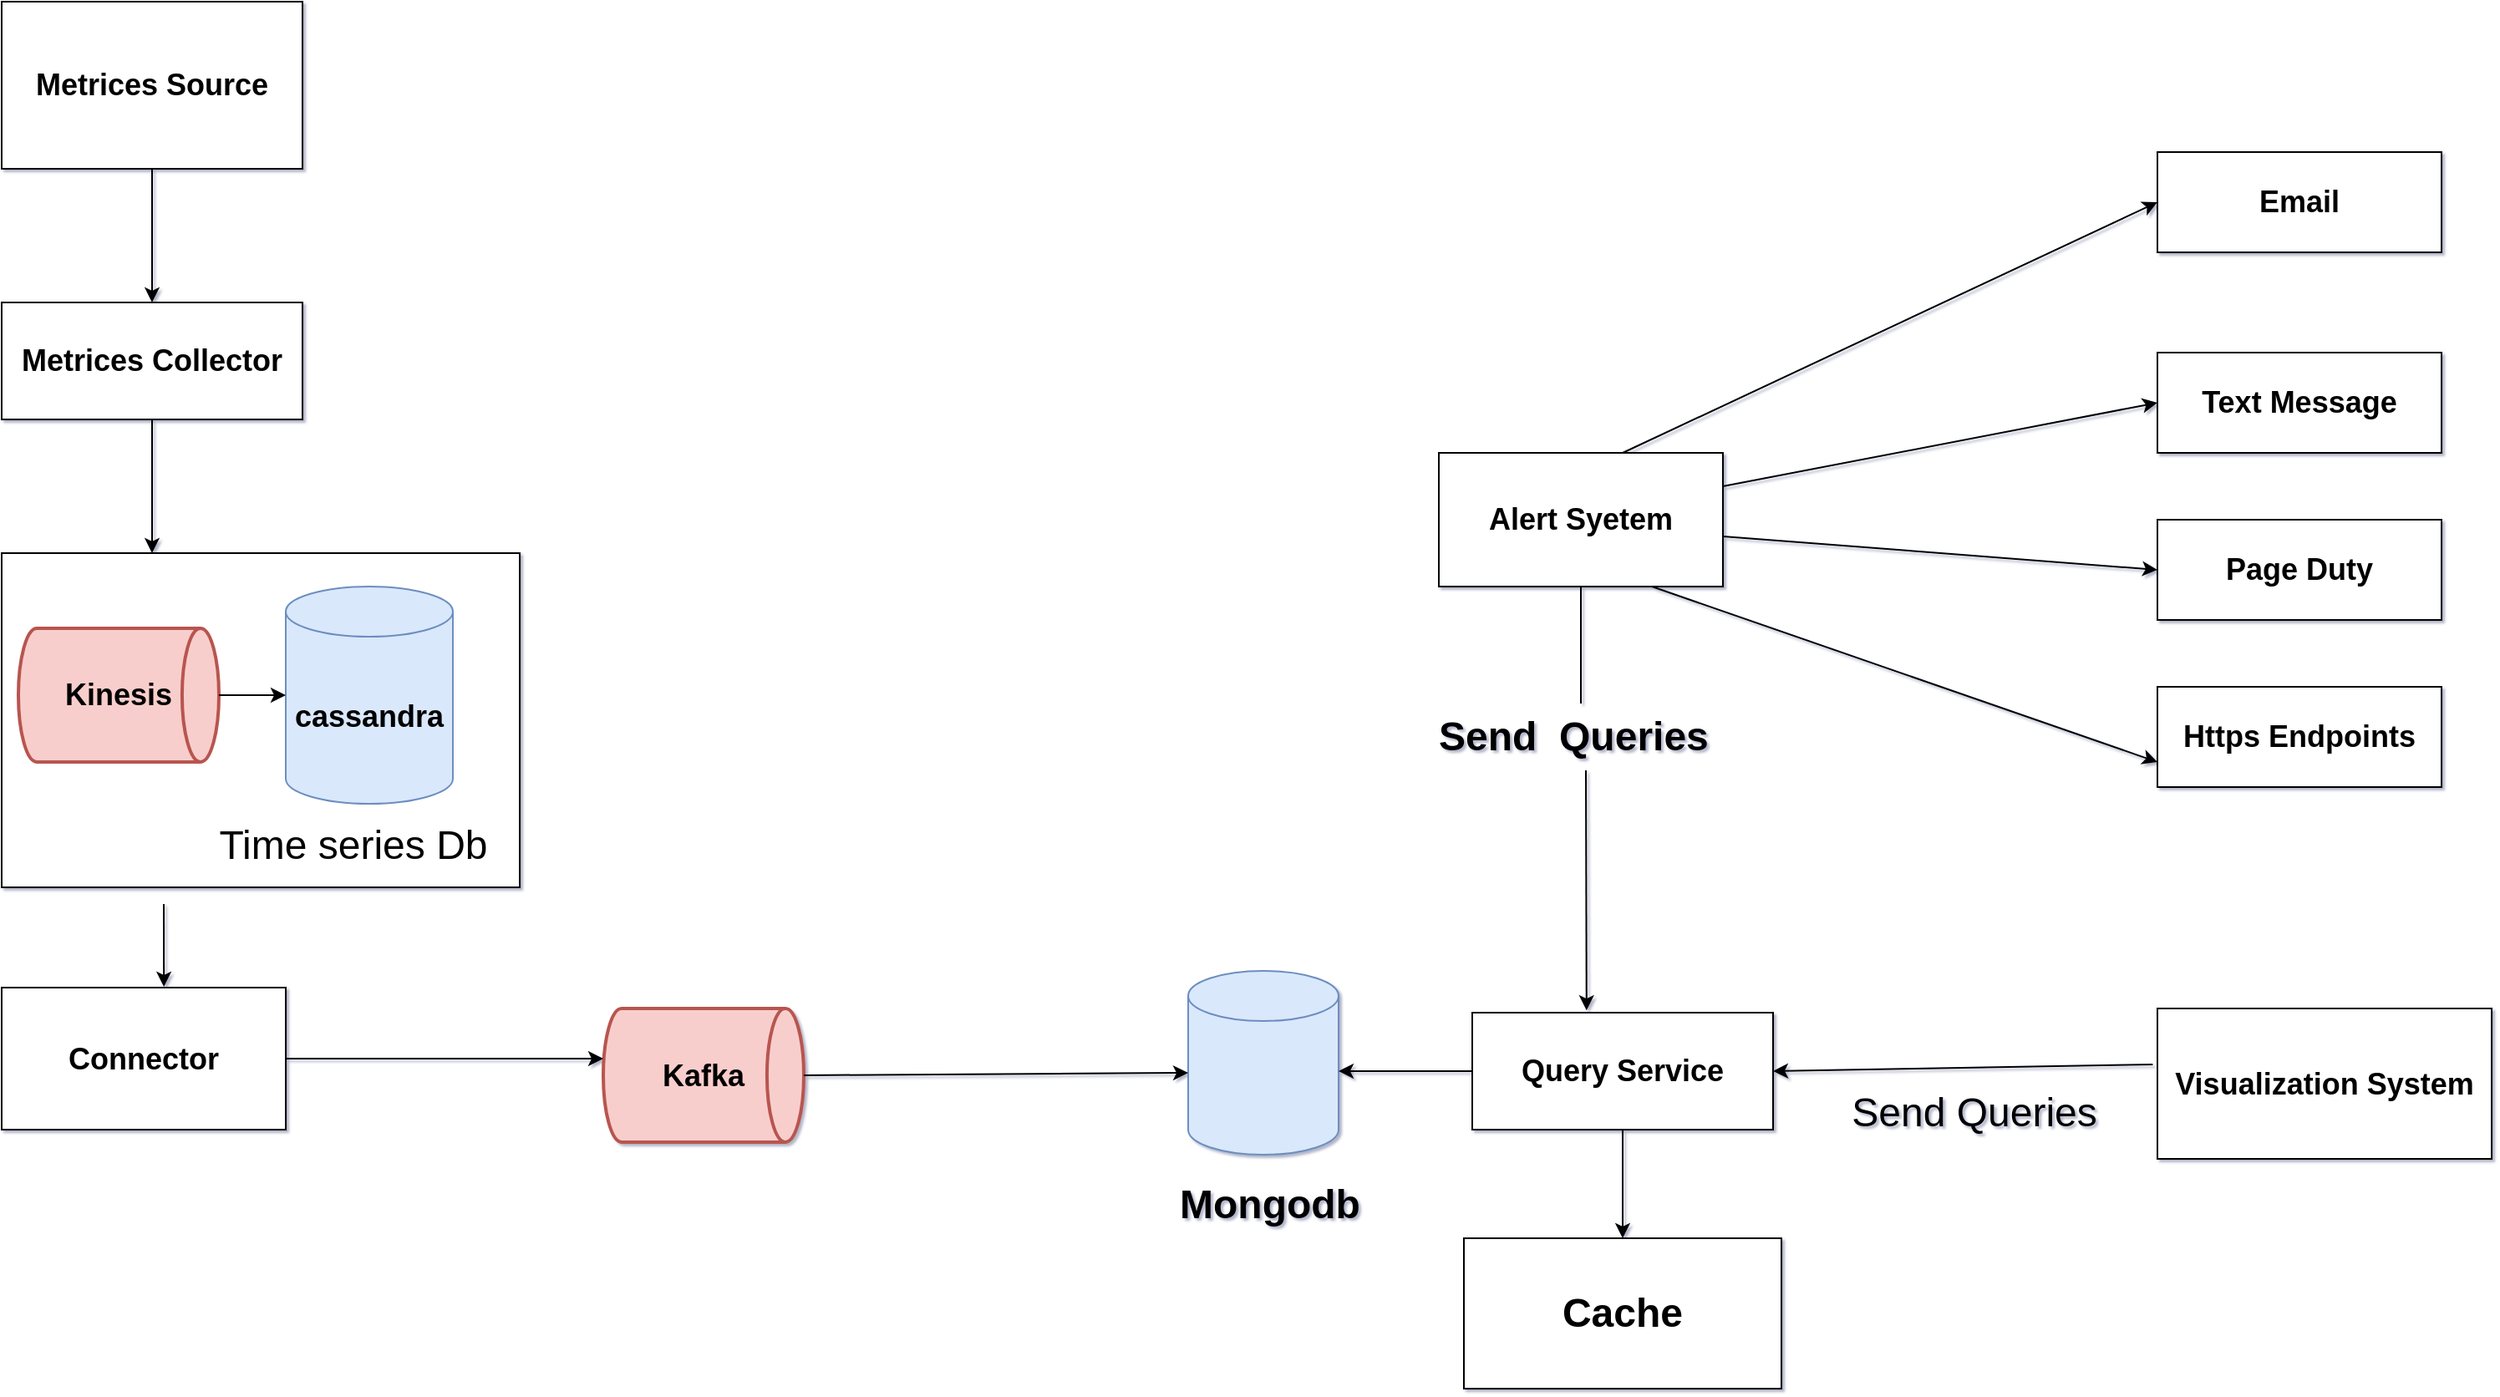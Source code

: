 <mxfile version="16.3.0" type="github">
  <diagram id="ZJvvMEEN9li1mQhJDmkr" name="Page-1">
    <mxGraphModel dx="1597" dy="3242" grid="1" gridSize="10" guides="1" tooltips="1" connect="1" arrows="1" fold="1" page="1" pageScale="1" pageWidth="1654" pageHeight="2336" background="#ffffff" math="0" shadow="1">
      <root>
        <mxCell id="0" />
        <mxCell id="1" parent="0" />
        <mxCell id="QLm1vupBQiNg1NUSUBey-1" value="&lt;b&gt;&lt;font style=&quot;font-size: 18px&quot;&gt;Metrices Source&lt;/font&gt;&lt;/b&gt;" style="rounded=0;whiteSpace=wrap;html=1;" parent="1" vertex="1">
          <mxGeometry x="20" y="-90" width="180" height="100" as="geometry" />
        </mxCell>
        <mxCell id="QLm1vupBQiNg1NUSUBey-3" value="" style="rounded=0;whiteSpace=wrap;html=1;" parent="1" vertex="1">
          <mxGeometry x="20" y="240" width="310" height="200" as="geometry" />
        </mxCell>
        <mxCell id="QLm1vupBQiNg1NUSUBey-5" value="&lt;span style=&quot;font-size: 18px&quot;&gt;&lt;b&gt;Kafka&lt;/b&gt;&lt;/span&gt;" style="strokeWidth=2;html=1;shape=mxgraph.flowchart.direct_data;whiteSpace=wrap;fillColor=#f8cecc;strokeColor=#b85450;" parent="1" vertex="1">
          <mxGeometry x="380" y="512.5" width="120" height="80" as="geometry" />
        </mxCell>
        <mxCell id="QLm1vupBQiNg1NUSUBey-8" value="" style="shape=cylinder3;whiteSpace=wrap;html=1;boundedLbl=1;backgroundOutline=1;size=15;fillColor=#dae8fc;strokeColor=#6c8ebf;" parent="1" vertex="1">
          <mxGeometry x="730" y="490" width="90" height="110" as="geometry" />
        </mxCell>
        <mxCell id="QLm1vupBQiNg1NUSUBey-9" value="&lt;h1&gt;Mongodb&lt;/h1&gt;" style="text;html=1;strokeColor=none;fillColor=none;spacing=5;spacingTop=-20;whiteSpace=wrap;overflow=hidden;rounded=0;" parent="1" vertex="1">
          <mxGeometry x="720" y="610" width="140" height="40" as="geometry" />
        </mxCell>
        <mxCell id="QLm1vupBQiNg1NUSUBey-10" value="&lt;b&gt;&lt;font style=&quot;font-size: 18px&quot;&gt;Metrices Collector&lt;/font&gt;&lt;/b&gt;" style="rounded=0;whiteSpace=wrap;html=1;" parent="1" vertex="1">
          <mxGeometry x="20" y="90" width="180" height="70" as="geometry" />
        </mxCell>
        <mxCell id="QLm1vupBQiNg1NUSUBey-13" value="&lt;b&gt;&lt;font style=&quot;font-size: 18px&quot;&gt;Connector&lt;/font&gt;&lt;/b&gt;" style="rounded=0;whiteSpace=wrap;html=1;" parent="1" vertex="1">
          <mxGeometry x="20" y="500" width="170" height="85" as="geometry" />
        </mxCell>
        <mxCell id="QLm1vupBQiNg1NUSUBey-16" value="&lt;span style=&quot;font-size: 18px&quot;&gt;&lt;b&gt;Query Service&lt;/b&gt;&lt;/span&gt;" style="rounded=0;whiteSpace=wrap;html=1;" parent="1" vertex="1">
          <mxGeometry x="900" y="515" width="180" height="70" as="geometry" />
        </mxCell>
        <mxCell id="QLm1vupBQiNg1NUSUBey-17" value="&lt;b&gt;&lt;font style=&quot;font-size: 24px&quot;&gt;Cache&lt;/font&gt;&lt;/b&gt;" style="rounded=0;whiteSpace=wrap;html=1;" parent="1" vertex="1">
          <mxGeometry x="895" y="650" width="190" height="90" as="geometry" />
        </mxCell>
        <mxCell id="QLm1vupBQiNg1NUSUBey-18" value="&lt;span style=&quot;font-size: 18px&quot;&gt;&lt;b&gt;Alert Syetem&lt;/b&gt;&lt;/span&gt;" style="rounded=0;whiteSpace=wrap;html=1;" parent="1" vertex="1">
          <mxGeometry x="880" y="180" width="170" height="80" as="geometry" />
        </mxCell>
        <mxCell id="QLm1vupBQiNg1NUSUBey-19" value="&lt;span style=&quot;font-size: 18px&quot;&gt;&lt;b&gt;Https Endpoints&lt;/b&gt;&lt;/span&gt;" style="rounded=0;whiteSpace=wrap;html=1;" parent="1" vertex="1">
          <mxGeometry x="1310" y="320" width="170" height="60" as="geometry" />
        </mxCell>
        <mxCell id="QLm1vupBQiNg1NUSUBey-20" value="&lt;span style=&quot;font-size: 18px&quot;&gt;&lt;b&gt;Email&lt;/b&gt;&lt;/span&gt;" style="rounded=0;whiteSpace=wrap;html=1;" parent="1" vertex="1">
          <mxGeometry x="1310" width="170" height="60" as="geometry" />
        </mxCell>
        <mxCell id="QLm1vupBQiNg1NUSUBey-27" style="edgeStyle=orthogonalEdgeStyle;rounded=0;orthogonalLoop=1;jettySize=auto;html=1;exitX=0.5;exitY=0;exitDx=0;exitDy=0;fontSize=18;" parent="1" source="QLm1vupBQiNg1NUSUBey-21" edge="1">
          <mxGeometry relative="1" as="geometry">
            <mxPoint x="1414.538" y="130" as="targetPoint" />
          </mxGeometry>
        </mxCell>
        <mxCell id="QLm1vupBQiNg1NUSUBey-21" value="&lt;span style=&quot;font-size: 18px&quot;&gt;&lt;b&gt;Text Message&lt;/b&gt;&lt;/span&gt;" style="rounded=0;whiteSpace=wrap;html=1;" parent="1" vertex="1">
          <mxGeometry x="1310" y="120" width="170" height="60" as="geometry" />
        </mxCell>
        <mxCell id="QLm1vupBQiNg1NUSUBey-22" value="&lt;span style=&quot;font-size: 18px&quot;&gt;&lt;b&gt;Page Duty&lt;/b&gt;&lt;/span&gt;" style="rounded=0;whiteSpace=wrap;html=1;" parent="1" vertex="1">
          <mxGeometry x="1310" y="220" width="170" height="60" as="geometry" />
        </mxCell>
        <mxCell id="QLm1vupBQiNg1NUSUBey-26" value="&lt;span style=&quot;font-size: 18px&quot;&gt;&lt;b&gt;Visualization System&lt;/b&gt;&lt;/span&gt;" style="rounded=0;whiteSpace=wrap;html=1;" parent="1" vertex="1">
          <mxGeometry x="1310" y="512.5" width="200" height="90" as="geometry" />
        </mxCell>
        <mxCell id="QLm1vupBQiNg1NUSUBey-29" value="" style="endArrow=classic;html=1;rounded=0;fontSize=18;entryX=0;entryY=0.5;entryDx=0;entryDy=0;exitX=0.647;exitY=0;exitDx=0;exitDy=0;exitPerimeter=0;" parent="1" source="QLm1vupBQiNg1NUSUBey-18" target="QLm1vupBQiNg1NUSUBey-20" edge="1">
          <mxGeometry width="50" height="50" relative="1" as="geometry">
            <mxPoint x="980" y="140" as="sourcePoint" />
            <mxPoint x="780" y="320" as="targetPoint" />
          </mxGeometry>
        </mxCell>
        <mxCell id="QLm1vupBQiNg1NUSUBey-30" value="" style="endArrow=classic;html=1;rounded=0;fontSize=18;entryX=0;entryY=0.5;entryDx=0;entryDy=0;exitX=1;exitY=0.25;exitDx=0;exitDy=0;" parent="1" source="QLm1vupBQiNg1NUSUBey-18" target="QLm1vupBQiNg1NUSUBey-21" edge="1">
          <mxGeometry width="50" height="50" relative="1" as="geometry">
            <mxPoint x="1050" y="160" as="sourcePoint" />
            <mxPoint x="1210" y="30" as="targetPoint" />
          </mxGeometry>
        </mxCell>
        <mxCell id="QLm1vupBQiNg1NUSUBey-32" value="" style="endArrow=classic;html=1;rounded=0;fontSize=18;entryX=0;entryY=0.5;entryDx=0;entryDy=0;" parent="1" target="QLm1vupBQiNg1NUSUBey-22" edge="1">
          <mxGeometry width="50" height="50" relative="1" as="geometry">
            <mxPoint x="1050" y="230" as="sourcePoint" />
            <mxPoint x="1190" y="230" as="targetPoint" />
          </mxGeometry>
        </mxCell>
        <mxCell id="QLm1vupBQiNg1NUSUBey-33" value="" style="endArrow=classic;html=1;rounded=0;fontSize=18;entryX=0;entryY=0.75;entryDx=0;entryDy=0;exitX=0.75;exitY=1;exitDx=0;exitDy=0;" parent="1" source="QLm1vupBQiNg1NUSUBey-18" target="QLm1vupBQiNg1NUSUBey-19" edge="1">
          <mxGeometry width="50" height="50" relative="1" as="geometry">
            <mxPoint x="989.99" y="160" as="sourcePoint" />
            <mxPoint x="1210" y="30" as="targetPoint" />
          </mxGeometry>
        </mxCell>
        <mxCell id="QLm1vupBQiNg1NUSUBey-34" value="" style="endArrow=none;html=1;rounded=0;fontSize=18;entryX=0.5;entryY=1;entryDx=0;entryDy=0;" parent="1" target="QLm1vupBQiNg1NUSUBey-18" edge="1">
          <mxGeometry width="50" height="50" relative="1" as="geometry">
            <mxPoint x="965" y="330" as="sourcePoint" />
            <mxPoint x="770" y="280" as="targetPoint" />
          </mxGeometry>
        </mxCell>
        <mxCell id="QLm1vupBQiNg1NUSUBey-35" value="&lt;h1&gt;Send&amp;nbsp; Queries&lt;/h1&gt;" style="text;html=1;strokeColor=none;fillColor=none;spacing=5;spacingTop=-20;whiteSpace=wrap;overflow=hidden;rounded=0;" parent="1" vertex="1">
          <mxGeometry x="875" y="330" width="180" height="40" as="geometry" />
        </mxCell>
        <mxCell id="QLm1vupBQiNg1NUSUBey-36" value="" style="endArrow=classic;html=1;rounded=0;fontSize=18;entryX=0.38;entryY=-0.02;entryDx=0;entryDy=0;entryPerimeter=0;" parent="1" target="QLm1vupBQiNg1NUSUBey-16" edge="1">
          <mxGeometry width="50" height="50" relative="1" as="geometry">
            <mxPoint x="968" y="370" as="sourcePoint" />
            <mxPoint x="980" y="480" as="targetPoint" />
          </mxGeometry>
        </mxCell>
        <mxCell id="QLm1vupBQiNg1NUSUBey-39" value="" style="endArrow=classic;html=1;rounded=1;fontSize=24;entryX=0.5;entryY=0;entryDx=0;entryDy=0;exitX=0.5;exitY=1;exitDx=0;exitDy=0;" parent="1" source="QLm1vupBQiNg1NUSUBey-16" target="QLm1vupBQiNg1NUSUBey-17" edge="1">
          <mxGeometry width="50" height="50" relative="1" as="geometry">
            <mxPoint x="690" y="480" as="sourcePoint" />
            <mxPoint x="740" y="430" as="targetPoint" />
          </mxGeometry>
        </mxCell>
        <mxCell id="QLm1vupBQiNg1NUSUBey-41" value="" style="endArrow=classic;html=1;rounded=1;fontSize=24;exitX=1;exitY=0.5;exitDx=0;exitDy=0;exitPerimeter=0;" parent="1" edge="1" source="QLm1vupBQiNg1NUSUBey-5">
          <mxGeometry width="50" height="50" relative="1" as="geometry">
            <mxPoint x="630" y="550.54" as="sourcePoint" />
            <mxPoint x="730" y="551" as="targetPoint" />
          </mxGeometry>
        </mxCell>
        <mxCell id="QLm1vupBQiNg1NUSUBey-44" value="" style="endArrow=classic;html=1;rounded=1;fontSize=24;entryX=0.571;entryY=-0.006;entryDx=0;entryDy=0;entryPerimeter=0;" parent="1" target="QLm1vupBQiNg1NUSUBey-13" edge="1">
          <mxGeometry width="50" height="50" relative="1" as="geometry">
            <mxPoint x="117" y="450" as="sourcePoint" />
            <mxPoint x="120" y="490" as="targetPoint" />
          </mxGeometry>
        </mxCell>
        <mxCell id="QLm1vupBQiNg1NUSUBey-45" value="" style="endArrow=classic;html=1;rounded=1;fontSize=24;" parent="1" source="QLm1vupBQiNg1NUSUBey-10" edge="1">
          <mxGeometry width="50" height="50" relative="1" as="geometry">
            <mxPoint x="112.31" y="240" as="sourcePoint" />
            <mxPoint x="110" y="240" as="targetPoint" />
          </mxGeometry>
        </mxCell>
        <mxCell id="QLm1vupBQiNg1NUSUBey-46" value="" style="endArrow=classic;html=1;rounded=1;fontSize=24;exitX=0.5;exitY=1;exitDx=0;exitDy=0;entryX=0.5;entryY=0;entryDx=0;entryDy=0;" parent="1" source="QLm1vupBQiNg1NUSUBey-1" target="QLm1vupBQiNg1NUSUBey-10" edge="1">
          <mxGeometry width="50" height="50" relative="1" as="geometry">
            <mxPoint x="109.62" y="110" as="sourcePoint" />
            <mxPoint x="109" y="160" as="targetPoint" />
          </mxGeometry>
        </mxCell>
        <mxCell id="QLm1vupBQiNg1NUSUBey-48" value="" style="endArrow=classic;html=1;rounded=1;fontSize=24;exitX=1;exitY=0.5;exitDx=0;exitDy=0;entryX=0;entryY=0.375;entryDx=0;entryDy=0;entryPerimeter=0;" parent="1" source="QLm1vupBQiNg1NUSUBey-13" target="QLm1vupBQiNg1NUSUBey-5" edge="1">
          <mxGeometry width="50" height="50" relative="1" as="geometry">
            <mxPoint x="230.33" y="585" as="sourcePoint" />
            <mxPoint x="240" y="540" as="targetPoint" />
          </mxGeometry>
        </mxCell>
        <mxCell id="QLm1vupBQiNg1NUSUBey-49" value="" style="endArrow=classic;html=1;rounded=0;fontSize=18;entryX=1;entryY=0.5;entryDx=0;entryDy=0;exitX=-0.014;exitY=0.372;exitDx=0;exitDy=0;exitPerimeter=0;" parent="1" source="QLm1vupBQiNg1NUSUBey-26" target="QLm1vupBQiNg1NUSUBey-16" edge="1">
          <mxGeometry width="50" height="50" relative="1" as="geometry">
            <mxPoint x="978" y="380" as="sourcePoint" />
            <mxPoint x="978.4" y="523.6" as="targetPoint" />
          </mxGeometry>
        </mxCell>
        <mxCell id="QLm1vupBQiNg1NUSUBey-50" value="Send Queries" style="text;html=1;align=center;verticalAlign=middle;resizable=0;points=[];autosize=1;strokeColor=none;fillColor=none;fontSize=24;" parent="1" vertex="1">
          <mxGeometry x="1120" y="560" width="160" height="30" as="geometry" />
        </mxCell>
        <mxCell id="xBuPPBvkNrvAB6S6MzlM-3" value="" style="endArrow=classic;html=1;rounded=1;fontSize=24;exitX=0;exitY=0.5;exitDx=0;exitDy=0;entryX=1;entryY=0.545;entryDx=0;entryDy=0;entryPerimeter=0;" parent="1" source="QLm1vupBQiNg1NUSUBey-16" target="QLm1vupBQiNg1NUSUBey-8" edge="1">
          <mxGeometry width="50" height="50" relative="1" as="geometry">
            <mxPoint x="880" y="580" as="sourcePoint" />
            <mxPoint x="820" y="560" as="targetPoint" />
          </mxGeometry>
        </mxCell>
        <mxCell id="kDcWoAi_TzpZwLmm5Dsw-2" value="&lt;b style=&quot;font-size: 18px&quot;&gt;cassandra&lt;/b&gt;" style="shape=cylinder3;whiteSpace=wrap;html=1;boundedLbl=1;backgroundOutline=1;size=15;fillColor=#dae8fc;strokeColor=#6c8ebf;" parent="1" vertex="1">
          <mxGeometry x="190" y="260" width="100" height="130" as="geometry" />
        </mxCell>
        <mxCell id="kDcWoAi_TzpZwLmm5Dsw-3" value="Time series Db" style="text;html=1;align=center;verticalAlign=middle;resizable=0;points=[];autosize=1;strokeColor=none;fillColor=none;fontSize=24;" parent="1" vertex="1">
          <mxGeometry x="140" y="400" width="180" height="30" as="geometry" />
        </mxCell>
        <mxCell id="kDcWoAi_TzpZwLmm5Dsw-8" value="&lt;span style=&quot;font-size: 18px&quot;&gt;&lt;b&gt;Kinesis&lt;/b&gt;&lt;/span&gt;" style="strokeWidth=2;html=1;shape=mxgraph.flowchart.direct_data;whiteSpace=wrap;fillColor=#f8cecc;strokeColor=#b85450;" parent="1" vertex="1">
          <mxGeometry x="30" y="285" width="120" height="80" as="geometry" />
        </mxCell>
        <mxCell id="kDcWoAi_TzpZwLmm5Dsw-9" value="" style="endArrow=classic;html=1;rounded=1;fontSize=24;entryX=0;entryY=0.5;entryDx=0;entryDy=0;entryPerimeter=0;exitX=1;exitY=0.5;exitDx=0;exitDy=0;exitPerimeter=0;" parent="1" source="kDcWoAi_TzpZwLmm5Dsw-8" target="kDcWoAi_TzpZwLmm5Dsw-2" edge="1">
          <mxGeometry width="50" height="50" relative="1" as="geometry">
            <mxPoint x="120.0" y="170" as="sourcePoint" />
            <mxPoint x="120.0" y="250" as="targetPoint" />
          </mxGeometry>
        </mxCell>
      </root>
    </mxGraphModel>
  </diagram>
</mxfile>
